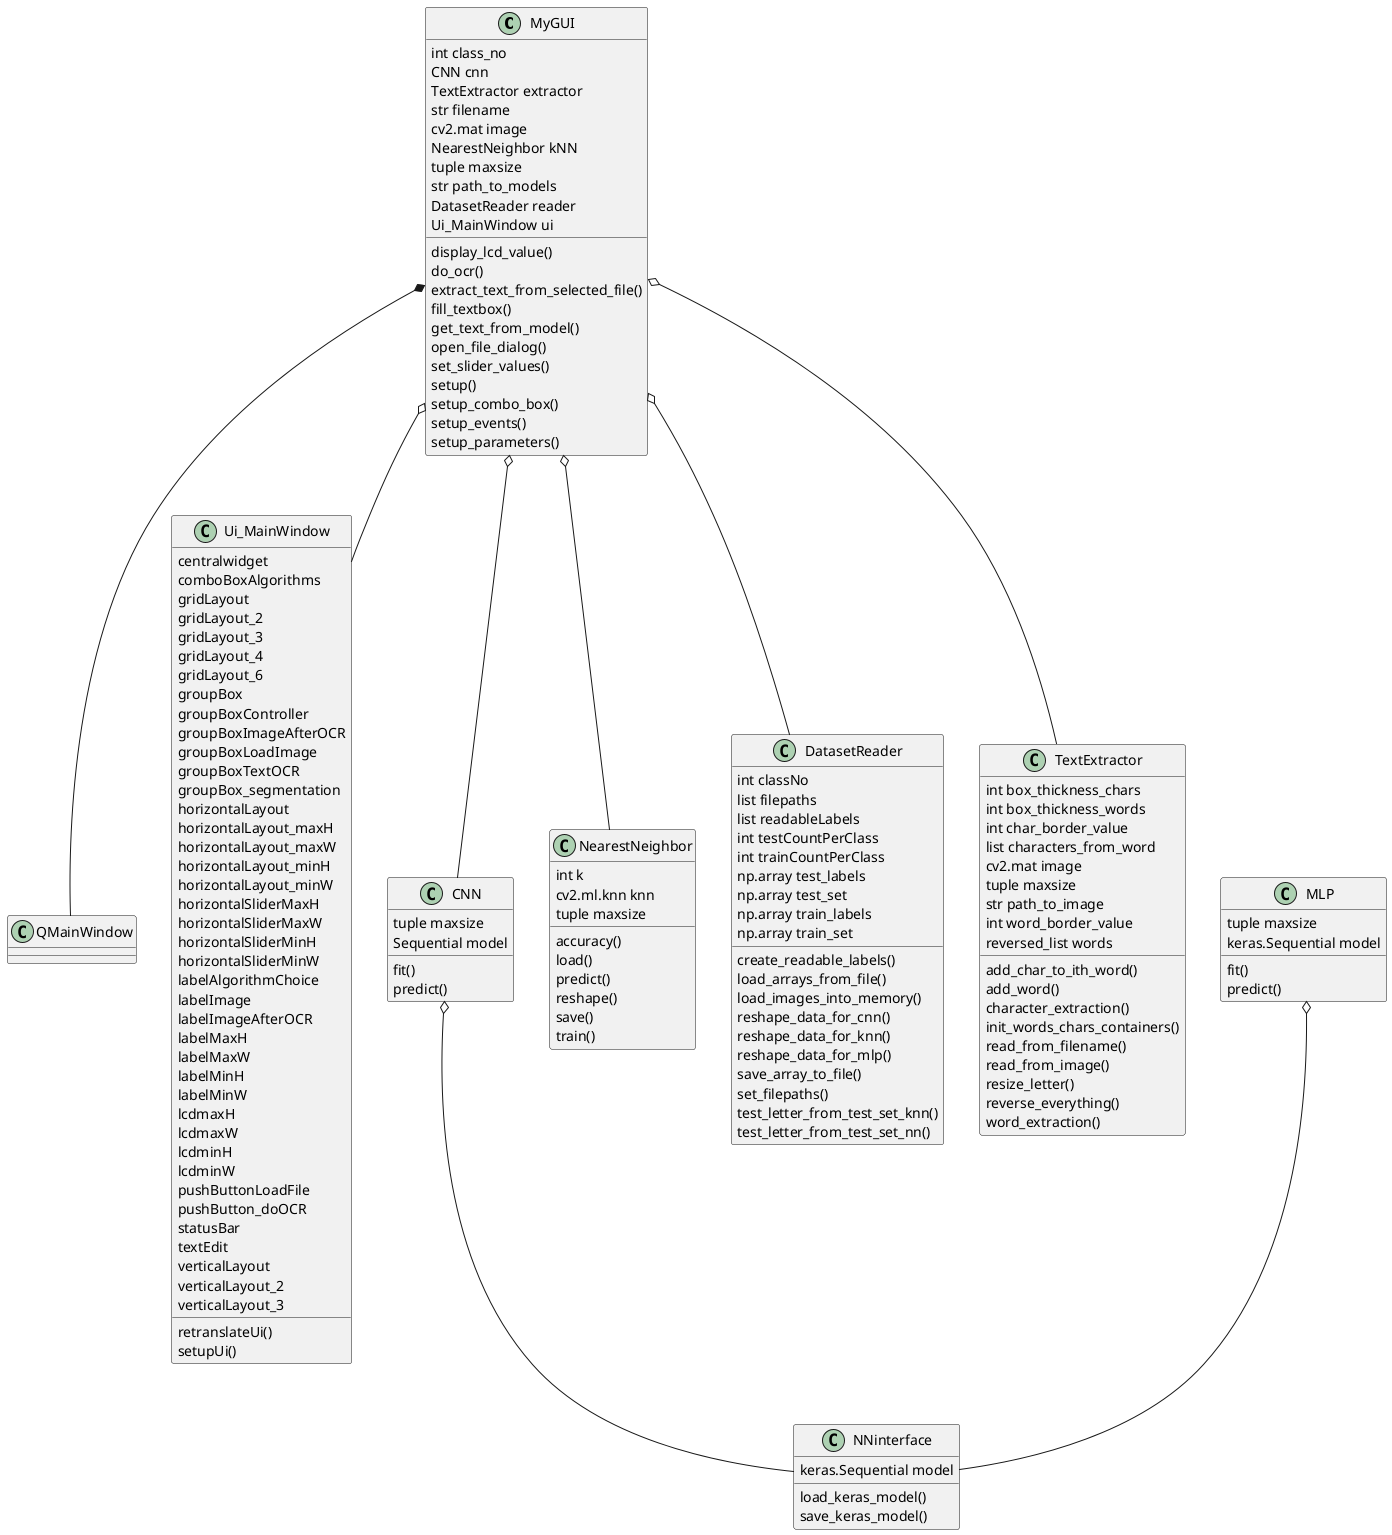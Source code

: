 @startuml
MyGUI *-- QMainWindow
MyGUI o-- Ui_MainWindow
MyGUI o-- CNN
MyGUI o-- NearestNeighbor
MyGUI o-- DatasetReader
MyGUI o-- TextExtractor

CNN o-- NNinterface
MLP o-- NNinterface



class CNN {
    tuple maxsize
    Sequential model
    fit()
    predict()
}

class DatasetReader {
    int classNo
    list filepaths
    list readableLabels
    int testCountPerClass
    int trainCountPerClass
    np.array test_labels
    np.array test_set
    np.array train_labels
    np.array train_set
    create_readable_labels()
    load_arrays_from_file()
    load_images_into_memory()
    reshape_data_for_cnn()
    reshape_data_for_knn()
    reshape_data_for_mlp()
    save_array_to_file()
    set_filepaths()
    test_letter_from_test_set_knn()
    test_letter_from_test_set_nn()
}
class MLP {
    tuple maxsize
    keras.Sequential model
    fit()
    predict()
}


class MyGUI {
    int class_no
    CNN cnn
    TextExtractor extractor
    str filename
    cv2.mat image
    NearestNeighbor kNN
    tuple maxsize
    str path_to_models
    DatasetReader reader
    Ui_MainWindow ui
    display_lcd_value()
    do_ocr()
    extract_text_from_selected_file()
    fill_textbox()
    get_text_from_model()
    open_file_dialog()
    set_slider_values()
    setup()
    setup_combo_box()
    setup_events()
    setup_parameters()
}

class NNinterface {
    keras.Sequential model
    load_keras_model()
    save_keras_model()
}
class NearestNeighbor {
    int k
    cv2.ml.knn knn
    tuple maxsize
    accuracy()
    load()
    predict()
    reshape()
    save()
    train()
}

class TextExtractor {
    int box_thickness_chars
    int box_thickness_words
    int char_border_value
    list characters_from_word
    cv2.mat image
    tuple maxsize
    str path_to_image
    int word_border_value
    reversed_list words
    add_char_to_ith_word()
    add_word()
    character_extraction()
    init_words_chars_containers()
    read_from_filename()
    read_from_image()
    resize_letter()
    reverse_everything()
    word_extraction()
}
class Ui_MainWindow {
    centralwidget
    comboBoxAlgorithms
    gridLayout
    gridLayout_2
    gridLayout_3
    gridLayout_4
    gridLayout_6
    groupBox
    groupBoxController
    groupBoxImageAfterOCR
    groupBoxLoadImage
    groupBoxTextOCR
    groupBox_segmentation
    horizontalLayout
    horizontalLayout_maxH
    horizontalLayout_maxW
    horizontalLayout_minH
    horizontalLayout_minW
    horizontalSliderMaxH
    horizontalSliderMaxW
    horizontalSliderMinH
    horizontalSliderMinW
    labelAlgorithmChoice
    labelImage
    labelImageAfterOCR
    labelMaxH
    labelMaxW
    labelMinH
    labelMinW
    lcdmaxH
    lcdmaxW
    lcdminH
    lcdminW
    pushButtonLoadFile
    pushButton_doOCR
    statusBar
    textEdit
    verticalLayout
    verticalLayout_2
    verticalLayout_3
    retranslateUi()
    setupUi()
}

@enduml